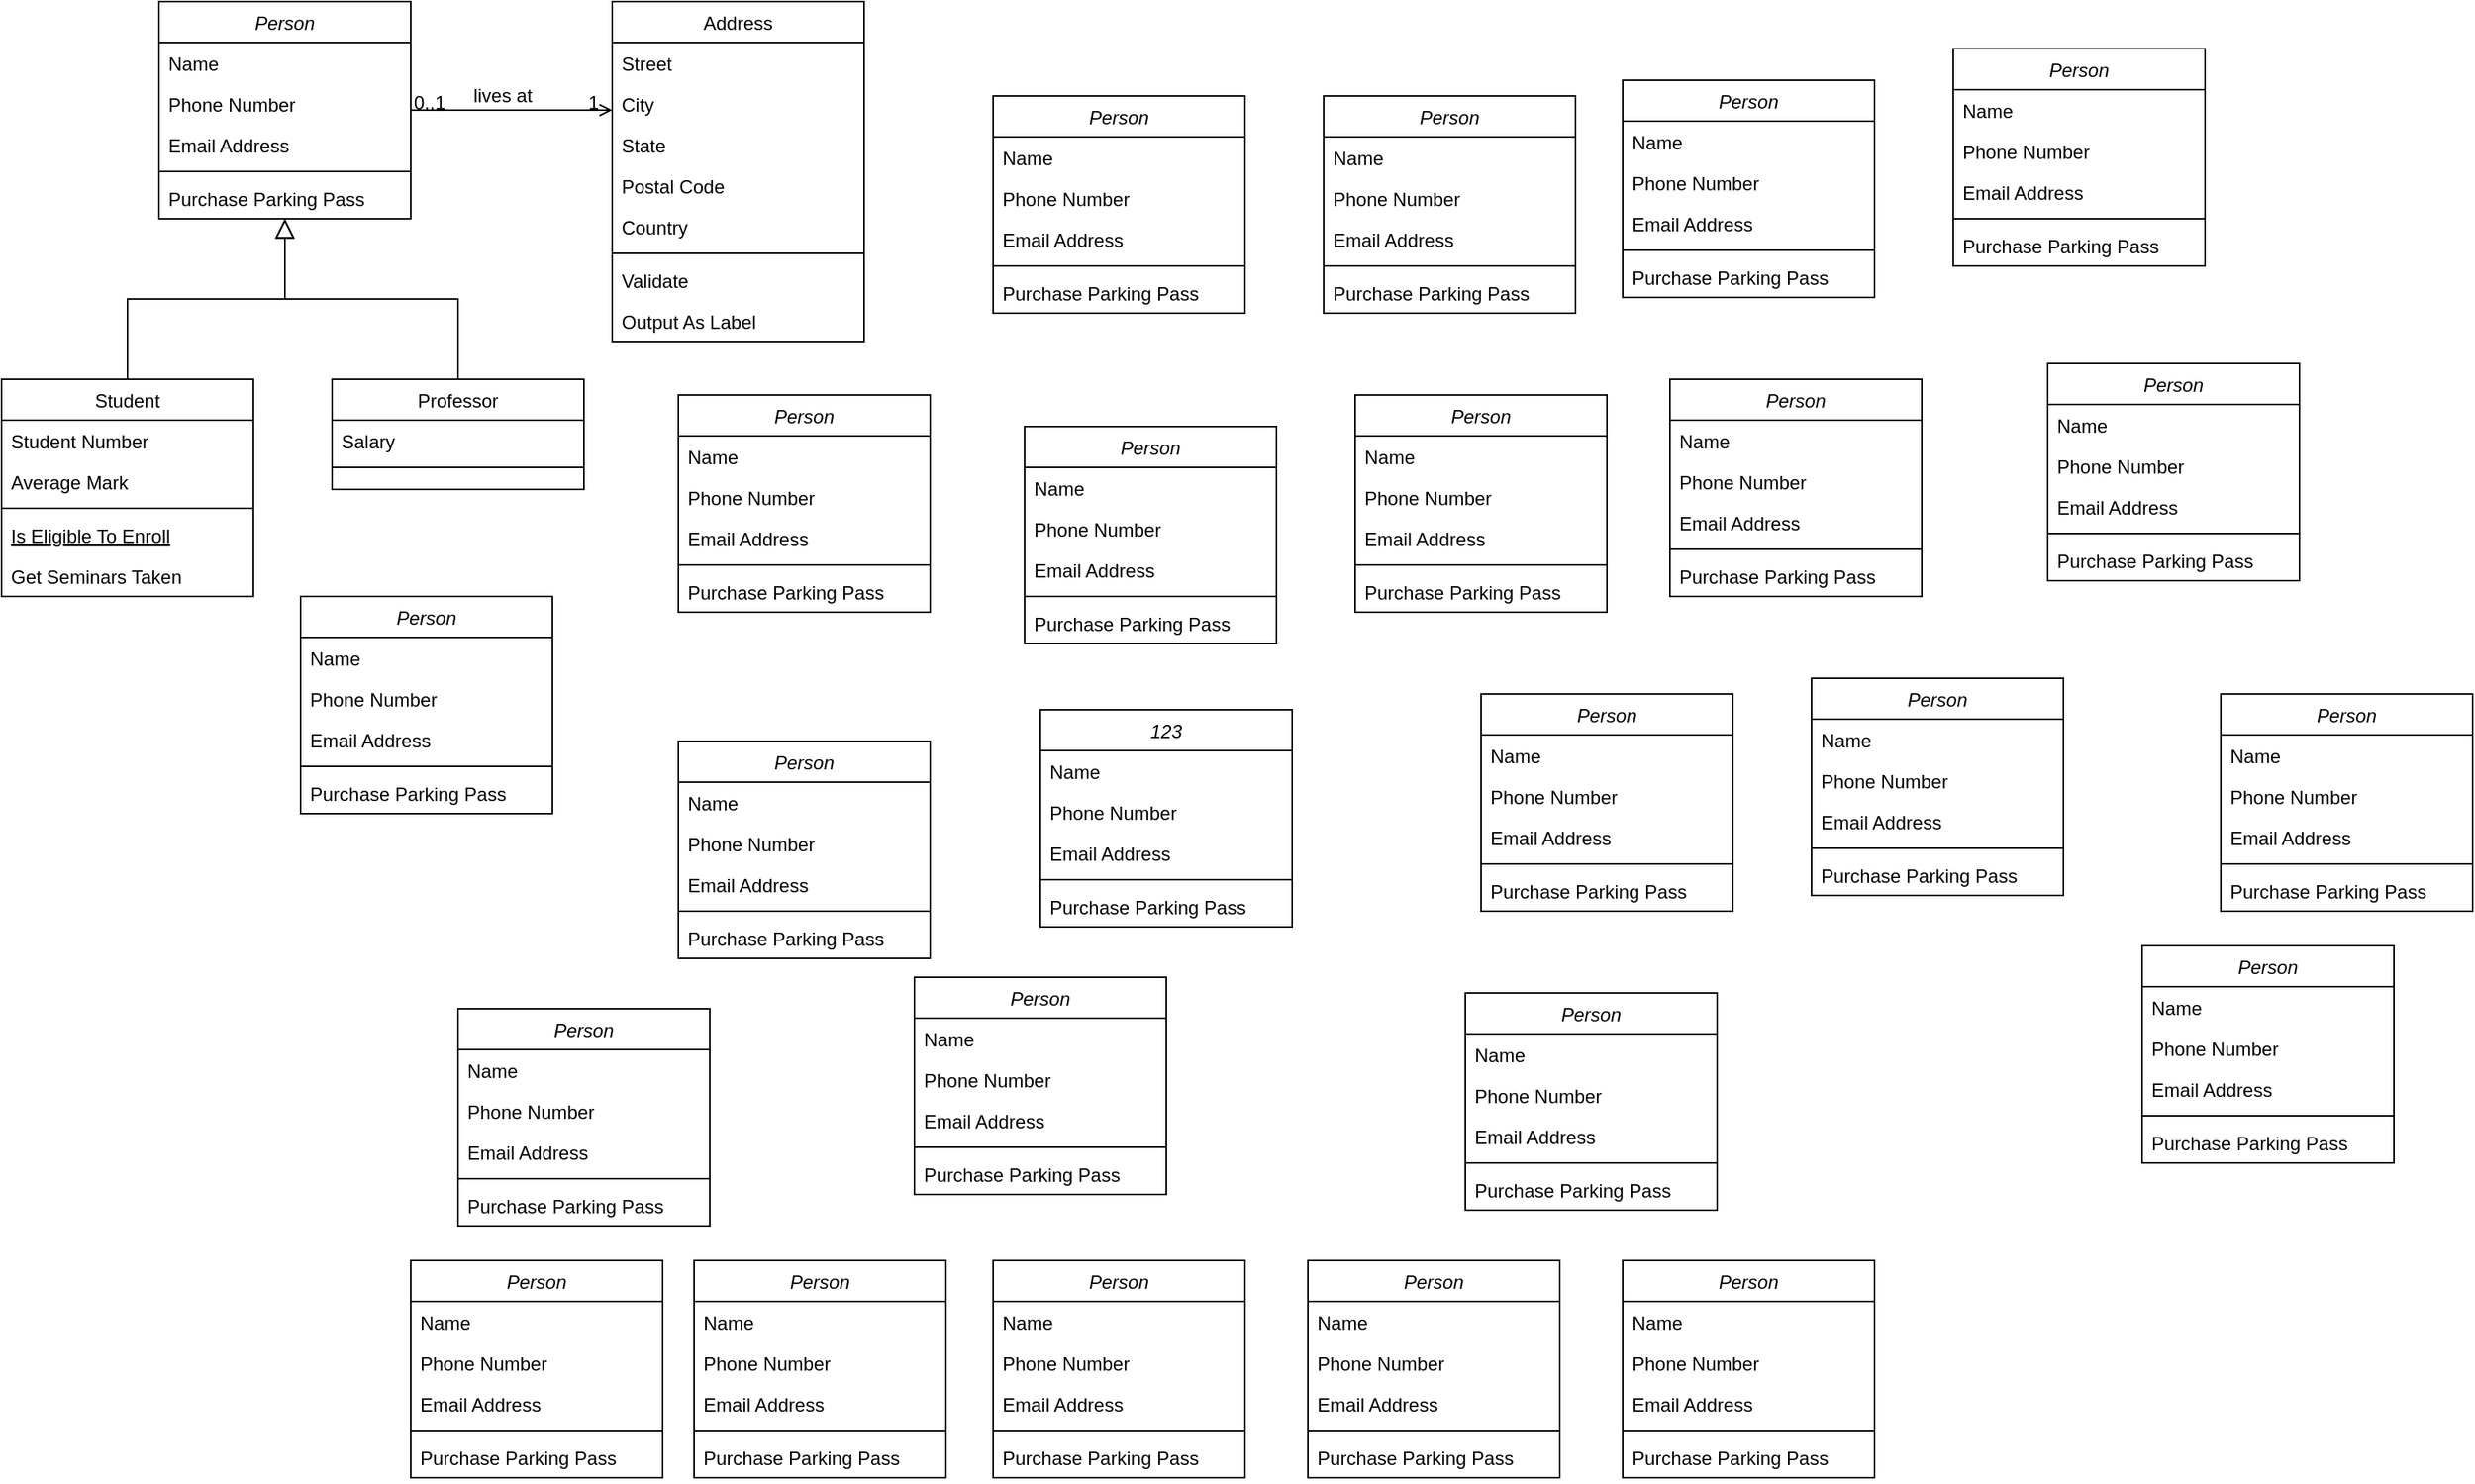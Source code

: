 <mxfile version="24.8.6">
  <diagram id="C5RBs43oDa-KdzZeNtuy" name="Page-1">
    <mxGraphModel dx="1434" dy="780" grid="1" gridSize="10" guides="1" tooltips="1" connect="1" arrows="1" fold="1" page="1" pageScale="1" pageWidth="3300" pageHeight="4681" math="0" shadow="0">
      <root>
        <mxCell id="WIyWlLk6GJQsqaUBKTNV-0" />
        <mxCell id="WIyWlLk6GJQsqaUBKTNV-1" parent="WIyWlLk6GJQsqaUBKTNV-0" />
        <mxCell id="zkfFHV4jXpPFQw0GAbJ--0" value="Person" style="swimlane;fontStyle=2;align=center;verticalAlign=top;childLayout=stackLayout;horizontal=1;startSize=26;horizontalStack=0;resizeParent=1;resizeLast=0;collapsible=1;marginBottom=0;rounded=0;shadow=0;strokeWidth=1;" parent="WIyWlLk6GJQsqaUBKTNV-1" vertex="1">
          <mxGeometry x="220" y="120" width="160" height="138" as="geometry">
            <mxRectangle x="230" y="140" width="160" height="26" as="alternateBounds" />
          </mxGeometry>
        </mxCell>
        <mxCell id="zkfFHV4jXpPFQw0GAbJ--1" value="Name" style="text;align=left;verticalAlign=top;spacingLeft=4;spacingRight=4;overflow=hidden;rotatable=0;points=[[0,0.5],[1,0.5]];portConstraint=eastwest;" parent="zkfFHV4jXpPFQw0GAbJ--0" vertex="1">
          <mxGeometry y="26" width="160" height="26" as="geometry" />
        </mxCell>
        <mxCell id="zkfFHV4jXpPFQw0GAbJ--2" value="Phone Number" style="text;align=left;verticalAlign=top;spacingLeft=4;spacingRight=4;overflow=hidden;rotatable=0;points=[[0,0.5],[1,0.5]];portConstraint=eastwest;rounded=0;shadow=0;html=0;" parent="zkfFHV4jXpPFQw0GAbJ--0" vertex="1">
          <mxGeometry y="52" width="160" height="26" as="geometry" />
        </mxCell>
        <mxCell id="zkfFHV4jXpPFQw0GAbJ--3" value="Email Address" style="text;align=left;verticalAlign=top;spacingLeft=4;spacingRight=4;overflow=hidden;rotatable=0;points=[[0,0.5],[1,0.5]];portConstraint=eastwest;rounded=0;shadow=0;html=0;" parent="zkfFHV4jXpPFQw0GAbJ--0" vertex="1">
          <mxGeometry y="78" width="160" height="26" as="geometry" />
        </mxCell>
        <mxCell id="zkfFHV4jXpPFQw0GAbJ--4" value="" style="line;html=1;strokeWidth=1;align=left;verticalAlign=middle;spacingTop=-1;spacingLeft=3;spacingRight=3;rotatable=0;labelPosition=right;points=[];portConstraint=eastwest;" parent="zkfFHV4jXpPFQw0GAbJ--0" vertex="1">
          <mxGeometry y="104" width="160" height="8" as="geometry" />
        </mxCell>
        <mxCell id="zkfFHV4jXpPFQw0GAbJ--5" value="Purchase Parking Pass" style="text;align=left;verticalAlign=top;spacingLeft=4;spacingRight=4;overflow=hidden;rotatable=0;points=[[0,0.5],[1,0.5]];portConstraint=eastwest;" parent="zkfFHV4jXpPFQw0GAbJ--0" vertex="1">
          <mxGeometry y="112" width="160" height="26" as="geometry" />
        </mxCell>
        <mxCell id="zkfFHV4jXpPFQw0GAbJ--6" value="Student" style="swimlane;fontStyle=0;align=center;verticalAlign=top;childLayout=stackLayout;horizontal=1;startSize=26;horizontalStack=0;resizeParent=1;resizeLast=0;collapsible=1;marginBottom=0;rounded=0;shadow=0;strokeWidth=1;" parent="WIyWlLk6GJQsqaUBKTNV-1" vertex="1">
          <mxGeometry x="120" y="360" width="160" height="138" as="geometry">
            <mxRectangle x="130" y="380" width="160" height="26" as="alternateBounds" />
          </mxGeometry>
        </mxCell>
        <mxCell id="zkfFHV4jXpPFQw0GAbJ--7" value="Student Number" style="text;align=left;verticalAlign=top;spacingLeft=4;spacingRight=4;overflow=hidden;rotatable=0;points=[[0,0.5],[1,0.5]];portConstraint=eastwest;" parent="zkfFHV4jXpPFQw0GAbJ--6" vertex="1">
          <mxGeometry y="26" width="160" height="26" as="geometry" />
        </mxCell>
        <mxCell id="zkfFHV4jXpPFQw0GAbJ--8" value="Average Mark" style="text;align=left;verticalAlign=top;spacingLeft=4;spacingRight=4;overflow=hidden;rotatable=0;points=[[0,0.5],[1,0.5]];portConstraint=eastwest;rounded=0;shadow=0;html=0;" parent="zkfFHV4jXpPFQw0GAbJ--6" vertex="1">
          <mxGeometry y="52" width="160" height="26" as="geometry" />
        </mxCell>
        <mxCell id="zkfFHV4jXpPFQw0GAbJ--9" value="" style="line;html=1;strokeWidth=1;align=left;verticalAlign=middle;spacingTop=-1;spacingLeft=3;spacingRight=3;rotatable=0;labelPosition=right;points=[];portConstraint=eastwest;" parent="zkfFHV4jXpPFQw0GAbJ--6" vertex="1">
          <mxGeometry y="78" width="160" height="8" as="geometry" />
        </mxCell>
        <mxCell id="zkfFHV4jXpPFQw0GAbJ--10" value="Is Eligible To Enroll" style="text;align=left;verticalAlign=top;spacingLeft=4;spacingRight=4;overflow=hidden;rotatable=0;points=[[0,0.5],[1,0.5]];portConstraint=eastwest;fontStyle=4" parent="zkfFHV4jXpPFQw0GAbJ--6" vertex="1">
          <mxGeometry y="86" width="160" height="26" as="geometry" />
        </mxCell>
        <mxCell id="zkfFHV4jXpPFQw0GAbJ--11" value="Get Seminars Taken" style="text;align=left;verticalAlign=top;spacingLeft=4;spacingRight=4;overflow=hidden;rotatable=0;points=[[0,0.5],[1,0.5]];portConstraint=eastwest;" parent="zkfFHV4jXpPFQw0GAbJ--6" vertex="1">
          <mxGeometry y="112" width="160" height="26" as="geometry" />
        </mxCell>
        <mxCell id="zkfFHV4jXpPFQw0GAbJ--12" value="" style="endArrow=block;endSize=10;endFill=0;shadow=0;strokeWidth=1;rounded=0;curved=0;edgeStyle=elbowEdgeStyle;elbow=vertical;" parent="WIyWlLk6GJQsqaUBKTNV-1" source="zkfFHV4jXpPFQw0GAbJ--6" target="zkfFHV4jXpPFQw0GAbJ--0" edge="1">
          <mxGeometry width="160" relative="1" as="geometry">
            <mxPoint x="200" y="203" as="sourcePoint" />
            <mxPoint x="200" y="203" as="targetPoint" />
          </mxGeometry>
        </mxCell>
        <mxCell id="zkfFHV4jXpPFQw0GAbJ--13" value="Professor" style="swimlane;fontStyle=0;align=center;verticalAlign=top;childLayout=stackLayout;horizontal=1;startSize=26;horizontalStack=0;resizeParent=1;resizeLast=0;collapsible=1;marginBottom=0;rounded=0;shadow=0;strokeWidth=1;" parent="WIyWlLk6GJQsqaUBKTNV-1" vertex="1">
          <mxGeometry x="330" y="360" width="160" height="70" as="geometry">
            <mxRectangle x="340" y="380" width="170" height="26" as="alternateBounds" />
          </mxGeometry>
        </mxCell>
        <mxCell id="zkfFHV4jXpPFQw0GAbJ--14" value="Salary" style="text;align=left;verticalAlign=top;spacingLeft=4;spacingRight=4;overflow=hidden;rotatable=0;points=[[0,0.5],[1,0.5]];portConstraint=eastwest;" parent="zkfFHV4jXpPFQw0GAbJ--13" vertex="1">
          <mxGeometry y="26" width="160" height="26" as="geometry" />
        </mxCell>
        <mxCell id="zkfFHV4jXpPFQw0GAbJ--15" value="" style="line;html=1;strokeWidth=1;align=left;verticalAlign=middle;spacingTop=-1;spacingLeft=3;spacingRight=3;rotatable=0;labelPosition=right;points=[];portConstraint=eastwest;" parent="zkfFHV4jXpPFQw0GAbJ--13" vertex="1">
          <mxGeometry y="52" width="160" height="8" as="geometry" />
        </mxCell>
        <mxCell id="zkfFHV4jXpPFQw0GAbJ--16" value="" style="endArrow=block;endSize=10;endFill=0;shadow=0;strokeWidth=1;rounded=0;curved=0;edgeStyle=elbowEdgeStyle;elbow=vertical;" parent="WIyWlLk6GJQsqaUBKTNV-1" source="zkfFHV4jXpPFQw0GAbJ--13" target="zkfFHV4jXpPFQw0GAbJ--0" edge="1">
          <mxGeometry width="160" relative="1" as="geometry">
            <mxPoint x="210" y="373" as="sourcePoint" />
            <mxPoint x="310" y="271" as="targetPoint" />
          </mxGeometry>
        </mxCell>
        <mxCell id="zkfFHV4jXpPFQw0GAbJ--17" value="Address" style="swimlane;fontStyle=0;align=center;verticalAlign=top;childLayout=stackLayout;horizontal=1;startSize=26;horizontalStack=0;resizeParent=1;resizeLast=0;collapsible=1;marginBottom=0;rounded=0;shadow=0;strokeWidth=1;" parent="WIyWlLk6GJQsqaUBKTNV-1" vertex="1">
          <mxGeometry x="508" y="120" width="160" height="216" as="geometry">
            <mxRectangle x="550" y="140" width="160" height="26" as="alternateBounds" />
          </mxGeometry>
        </mxCell>
        <mxCell id="zkfFHV4jXpPFQw0GAbJ--18" value="Street" style="text;align=left;verticalAlign=top;spacingLeft=4;spacingRight=4;overflow=hidden;rotatable=0;points=[[0,0.5],[1,0.5]];portConstraint=eastwest;" parent="zkfFHV4jXpPFQw0GAbJ--17" vertex="1">
          <mxGeometry y="26" width="160" height="26" as="geometry" />
        </mxCell>
        <mxCell id="zkfFHV4jXpPFQw0GAbJ--19" value="City" style="text;align=left;verticalAlign=top;spacingLeft=4;spacingRight=4;overflow=hidden;rotatable=0;points=[[0,0.5],[1,0.5]];portConstraint=eastwest;rounded=0;shadow=0;html=0;" parent="zkfFHV4jXpPFQw0GAbJ--17" vertex="1">
          <mxGeometry y="52" width="160" height="26" as="geometry" />
        </mxCell>
        <mxCell id="zkfFHV4jXpPFQw0GAbJ--20" value="State" style="text;align=left;verticalAlign=top;spacingLeft=4;spacingRight=4;overflow=hidden;rotatable=0;points=[[0,0.5],[1,0.5]];portConstraint=eastwest;rounded=0;shadow=0;html=0;" parent="zkfFHV4jXpPFQw0GAbJ--17" vertex="1">
          <mxGeometry y="78" width="160" height="26" as="geometry" />
        </mxCell>
        <mxCell id="zkfFHV4jXpPFQw0GAbJ--21" value="Postal Code" style="text;align=left;verticalAlign=top;spacingLeft=4;spacingRight=4;overflow=hidden;rotatable=0;points=[[0,0.5],[1,0.5]];portConstraint=eastwest;rounded=0;shadow=0;html=0;" parent="zkfFHV4jXpPFQw0GAbJ--17" vertex="1">
          <mxGeometry y="104" width="160" height="26" as="geometry" />
        </mxCell>
        <mxCell id="zkfFHV4jXpPFQw0GAbJ--22" value="Country" style="text;align=left;verticalAlign=top;spacingLeft=4;spacingRight=4;overflow=hidden;rotatable=0;points=[[0,0.5],[1,0.5]];portConstraint=eastwest;rounded=0;shadow=0;html=0;" parent="zkfFHV4jXpPFQw0GAbJ--17" vertex="1">
          <mxGeometry y="130" width="160" height="26" as="geometry" />
        </mxCell>
        <mxCell id="zkfFHV4jXpPFQw0GAbJ--23" value="" style="line;html=1;strokeWidth=1;align=left;verticalAlign=middle;spacingTop=-1;spacingLeft=3;spacingRight=3;rotatable=0;labelPosition=right;points=[];portConstraint=eastwest;" parent="zkfFHV4jXpPFQw0GAbJ--17" vertex="1">
          <mxGeometry y="156" width="160" height="8" as="geometry" />
        </mxCell>
        <mxCell id="zkfFHV4jXpPFQw0GAbJ--24" value="Validate" style="text;align=left;verticalAlign=top;spacingLeft=4;spacingRight=4;overflow=hidden;rotatable=0;points=[[0,0.5],[1,0.5]];portConstraint=eastwest;" parent="zkfFHV4jXpPFQw0GAbJ--17" vertex="1">
          <mxGeometry y="164" width="160" height="26" as="geometry" />
        </mxCell>
        <mxCell id="zkfFHV4jXpPFQw0GAbJ--25" value="Output As Label" style="text;align=left;verticalAlign=top;spacingLeft=4;spacingRight=4;overflow=hidden;rotatable=0;points=[[0,0.5],[1,0.5]];portConstraint=eastwest;" parent="zkfFHV4jXpPFQw0GAbJ--17" vertex="1">
          <mxGeometry y="190" width="160" height="26" as="geometry" />
        </mxCell>
        <mxCell id="zkfFHV4jXpPFQw0GAbJ--26" value="" style="endArrow=open;shadow=0;strokeWidth=1;rounded=0;curved=0;endFill=1;edgeStyle=elbowEdgeStyle;elbow=vertical;" parent="WIyWlLk6GJQsqaUBKTNV-1" source="zkfFHV4jXpPFQw0GAbJ--0" target="zkfFHV4jXpPFQw0GAbJ--17" edge="1">
          <mxGeometry x="0.5" y="41" relative="1" as="geometry">
            <mxPoint x="380" y="192" as="sourcePoint" />
            <mxPoint x="540" y="192" as="targetPoint" />
            <mxPoint x="-40" y="32" as="offset" />
          </mxGeometry>
        </mxCell>
        <mxCell id="zkfFHV4jXpPFQw0GAbJ--27" value="0..1" style="resizable=0;align=left;verticalAlign=bottom;labelBackgroundColor=none;fontSize=12;" parent="zkfFHV4jXpPFQw0GAbJ--26" connectable="0" vertex="1">
          <mxGeometry x="-1" relative="1" as="geometry">
            <mxPoint y="4" as="offset" />
          </mxGeometry>
        </mxCell>
        <mxCell id="zkfFHV4jXpPFQw0GAbJ--28" value="1" style="resizable=0;align=right;verticalAlign=bottom;labelBackgroundColor=none;fontSize=12;" parent="zkfFHV4jXpPFQw0GAbJ--26" connectable="0" vertex="1">
          <mxGeometry x="1" relative="1" as="geometry">
            <mxPoint x="-7" y="4" as="offset" />
          </mxGeometry>
        </mxCell>
        <mxCell id="zkfFHV4jXpPFQw0GAbJ--29" value="lives at" style="text;html=1;resizable=0;points=[];;align=center;verticalAlign=middle;labelBackgroundColor=none;rounded=0;shadow=0;strokeWidth=1;fontSize=12;" parent="zkfFHV4jXpPFQw0GAbJ--26" vertex="1" connectable="0">
          <mxGeometry x="0.5" y="49" relative="1" as="geometry">
            <mxPoint x="-38" y="40" as="offset" />
          </mxGeometry>
        </mxCell>
        <mxCell id="CpBC632owbc_UF6JPGBM-0" value="Person" style="swimlane;fontStyle=2;align=center;verticalAlign=top;childLayout=stackLayout;horizontal=1;startSize=26;horizontalStack=0;resizeParent=1;resizeLast=0;collapsible=1;marginBottom=0;rounded=0;shadow=0;strokeWidth=1;" parent="WIyWlLk6GJQsqaUBKTNV-1" vertex="1">
          <mxGeometry x="550" y="370" width="160" height="138" as="geometry">
            <mxRectangle x="230" y="140" width="160" height="26" as="alternateBounds" />
          </mxGeometry>
        </mxCell>
        <mxCell id="CpBC632owbc_UF6JPGBM-1" value="Name" style="text;align=left;verticalAlign=top;spacingLeft=4;spacingRight=4;overflow=hidden;rotatable=0;points=[[0,0.5],[1,0.5]];portConstraint=eastwest;" parent="CpBC632owbc_UF6JPGBM-0" vertex="1">
          <mxGeometry y="26" width="160" height="26" as="geometry" />
        </mxCell>
        <mxCell id="CpBC632owbc_UF6JPGBM-2" value="Phone Number" style="text;align=left;verticalAlign=top;spacingLeft=4;spacingRight=4;overflow=hidden;rotatable=0;points=[[0,0.5],[1,0.5]];portConstraint=eastwest;rounded=0;shadow=0;html=0;" parent="CpBC632owbc_UF6JPGBM-0" vertex="1">
          <mxGeometry y="52" width="160" height="26" as="geometry" />
        </mxCell>
        <mxCell id="CpBC632owbc_UF6JPGBM-3" value="Email Address" style="text;align=left;verticalAlign=top;spacingLeft=4;spacingRight=4;overflow=hidden;rotatable=0;points=[[0,0.5],[1,0.5]];portConstraint=eastwest;rounded=0;shadow=0;html=0;" parent="CpBC632owbc_UF6JPGBM-0" vertex="1">
          <mxGeometry y="78" width="160" height="26" as="geometry" />
        </mxCell>
        <mxCell id="CpBC632owbc_UF6JPGBM-4" value="" style="line;html=1;strokeWidth=1;align=left;verticalAlign=middle;spacingTop=-1;spacingLeft=3;spacingRight=3;rotatable=0;labelPosition=right;points=[];portConstraint=eastwest;" parent="CpBC632owbc_UF6JPGBM-0" vertex="1">
          <mxGeometry y="104" width="160" height="8" as="geometry" />
        </mxCell>
        <mxCell id="CpBC632owbc_UF6JPGBM-5" value="Purchase Parking Pass" style="text;align=left;verticalAlign=top;spacingLeft=4;spacingRight=4;overflow=hidden;rotatable=0;points=[[0,0.5],[1,0.5]];portConstraint=eastwest;" parent="CpBC632owbc_UF6JPGBM-0" vertex="1">
          <mxGeometry y="112" width="160" height="26" as="geometry" />
        </mxCell>
        <mxCell id="CpBC632owbc_UF6JPGBM-6" value="Person" style="swimlane;fontStyle=2;align=center;verticalAlign=top;childLayout=stackLayout;horizontal=1;startSize=26;horizontalStack=0;resizeParent=1;resizeLast=0;collapsible=1;marginBottom=0;rounded=0;shadow=0;strokeWidth=1;" parent="WIyWlLk6GJQsqaUBKTNV-1" vertex="1">
          <mxGeometry x="310" y="498" width="160" height="138" as="geometry">
            <mxRectangle x="230" y="140" width="160" height="26" as="alternateBounds" />
          </mxGeometry>
        </mxCell>
        <mxCell id="CpBC632owbc_UF6JPGBM-7" value="Name" style="text;align=left;verticalAlign=top;spacingLeft=4;spacingRight=4;overflow=hidden;rotatable=0;points=[[0,0.5],[1,0.5]];portConstraint=eastwest;" parent="CpBC632owbc_UF6JPGBM-6" vertex="1">
          <mxGeometry y="26" width="160" height="26" as="geometry" />
        </mxCell>
        <mxCell id="CpBC632owbc_UF6JPGBM-8" value="Phone Number" style="text;align=left;verticalAlign=top;spacingLeft=4;spacingRight=4;overflow=hidden;rotatable=0;points=[[0,0.5],[1,0.5]];portConstraint=eastwest;rounded=0;shadow=0;html=0;" parent="CpBC632owbc_UF6JPGBM-6" vertex="1">
          <mxGeometry y="52" width="160" height="26" as="geometry" />
        </mxCell>
        <mxCell id="CpBC632owbc_UF6JPGBM-9" value="Email Address" style="text;align=left;verticalAlign=top;spacingLeft=4;spacingRight=4;overflow=hidden;rotatable=0;points=[[0,0.5],[1,0.5]];portConstraint=eastwest;rounded=0;shadow=0;html=0;" parent="CpBC632owbc_UF6JPGBM-6" vertex="1">
          <mxGeometry y="78" width="160" height="26" as="geometry" />
        </mxCell>
        <mxCell id="CpBC632owbc_UF6JPGBM-10" value="" style="line;html=1;strokeWidth=1;align=left;verticalAlign=middle;spacingTop=-1;spacingLeft=3;spacingRight=3;rotatable=0;labelPosition=right;points=[];portConstraint=eastwest;" parent="CpBC632owbc_UF6JPGBM-6" vertex="1">
          <mxGeometry y="104" width="160" height="8" as="geometry" />
        </mxCell>
        <mxCell id="CpBC632owbc_UF6JPGBM-11" value="Purchase Parking Pass" style="text;align=left;verticalAlign=top;spacingLeft=4;spacingRight=4;overflow=hidden;rotatable=0;points=[[0,0.5],[1,0.5]];portConstraint=eastwest;" parent="CpBC632owbc_UF6JPGBM-6" vertex="1">
          <mxGeometry y="112" width="160" height="26" as="geometry" />
        </mxCell>
        <mxCell id="CpBC632owbc_UF6JPGBM-12" value="Person" style="swimlane;fontStyle=2;align=center;verticalAlign=top;childLayout=stackLayout;horizontal=1;startSize=26;horizontalStack=0;resizeParent=1;resizeLast=0;collapsible=1;marginBottom=0;rounded=0;shadow=0;strokeWidth=1;" parent="WIyWlLk6GJQsqaUBKTNV-1" vertex="1">
          <mxGeometry x="550" y="590" width="160" height="138" as="geometry">
            <mxRectangle x="230" y="140" width="160" height="26" as="alternateBounds" />
          </mxGeometry>
        </mxCell>
        <mxCell id="CpBC632owbc_UF6JPGBM-13" value="Name" style="text;align=left;verticalAlign=top;spacingLeft=4;spacingRight=4;overflow=hidden;rotatable=0;points=[[0,0.5],[1,0.5]];portConstraint=eastwest;" parent="CpBC632owbc_UF6JPGBM-12" vertex="1">
          <mxGeometry y="26" width="160" height="26" as="geometry" />
        </mxCell>
        <mxCell id="CpBC632owbc_UF6JPGBM-14" value="Phone Number" style="text;align=left;verticalAlign=top;spacingLeft=4;spacingRight=4;overflow=hidden;rotatable=0;points=[[0,0.5],[1,0.5]];portConstraint=eastwest;rounded=0;shadow=0;html=0;" parent="CpBC632owbc_UF6JPGBM-12" vertex="1">
          <mxGeometry y="52" width="160" height="26" as="geometry" />
        </mxCell>
        <mxCell id="CpBC632owbc_UF6JPGBM-15" value="Email Address" style="text;align=left;verticalAlign=top;spacingLeft=4;spacingRight=4;overflow=hidden;rotatable=0;points=[[0,0.5],[1,0.5]];portConstraint=eastwest;rounded=0;shadow=0;html=0;" parent="CpBC632owbc_UF6JPGBM-12" vertex="1">
          <mxGeometry y="78" width="160" height="26" as="geometry" />
        </mxCell>
        <mxCell id="CpBC632owbc_UF6JPGBM-16" value="" style="line;html=1;strokeWidth=1;align=left;verticalAlign=middle;spacingTop=-1;spacingLeft=3;spacingRight=3;rotatable=0;labelPosition=right;points=[];portConstraint=eastwest;" parent="CpBC632owbc_UF6JPGBM-12" vertex="1">
          <mxGeometry y="104" width="160" height="8" as="geometry" />
        </mxCell>
        <mxCell id="CpBC632owbc_UF6JPGBM-17" value="Purchase Parking Pass" style="text;align=left;verticalAlign=top;spacingLeft=4;spacingRight=4;overflow=hidden;rotatable=0;points=[[0,0.5],[1,0.5]];portConstraint=eastwest;" parent="CpBC632owbc_UF6JPGBM-12" vertex="1">
          <mxGeometry y="112" width="160" height="26" as="geometry" />
        </mxCell>
        <mxCell id="CpBC632owbc_UF6JPGBM-18" value="123" style="swimlane;fontStyle=2;align=center;verticalAlign=top;childLayout=stackLayout;horizontal=1;startSize=26;horizontalStack=0;resizeParent=1;resizeLast=0;collapsible=1;marginBottom=0;rounded=0;shadow=0;strokeWidth=1;" parent="WIyWlLk6GJQsqaUBKTNV-1" vertex="1">
          <mxGeometry x="780" y="570" width="160" height="138" as="geometry">
            <mxRectangle x="230" y="140" width="160" height="26" as="alternateBounds" />
          </mxGeometry>
        </mxCell>
        <mxCell id="CpBC632owbc_UF6JPGBM-19" value="Name" style="text;align=left;verticalAlign=top;spacingLeft=4;spacingRight=4;overflow=hidden;rotatable=0;points=[[0,0.5],[1,0.5]];portConstraint=eastwest;" parent="CpBC632owbc_UF6JPGBM-18" vertex="1">
          <mxGeometry y="26" width="160" height="26" as="geometry" />
        </mxCell>
        <mxCell id="CpBC632owbc_UF6JPGBM-20" value="Phone Number" style="text;align=left;verticalAlign=top;spacingLeft=4;spacingRight=4;overflow=hidden;rotatable=0;points=[[0,0.5],[1,0.5]];portConstraint=eastwest;rounded=0;shadow=0;html=0;" parent="CpBC632owbc_UF6JPGBM-18" vertex="1">
          <mxGeometry y="52" width="160" height="26" as="geometry" />
        </mxCell>
        <mxCell id="CpBC632owbc_UF6JPGBM-21" value="Email Address" style="text;align=left;verticalAlign=top;spacingLeft=4;spacingRight=4;overflow=hidden;rotatable=0;points=[[0,0.5],[1,0.5]];portConstraint=eastwest;rounded=0;shadow=0;html=0;" parent="CpBC632owbc_UF6JPGBM-18" vertex="1">
          <mxGeometry y="78" width="160" height="26" as="geometry" />
        </mxCell>
        <mxCell id="CpBC632owbc_UF6JPGBM-22" value="" style="line;html=1;strokeWidth=1;align=left;verticalAlign=middle;spacingTop=-1;spacingLeft=3;spacingRight=3;rotatable=0;labelPosition=right;points=[];portConstraint=eastwest;" parent="CpBC632owbc_UF6JPGBM-18" vertex="1">
          <mxGeometry y="104" width="160" height="8" as="geometry" />
        </mxCell>
        <mxCell id="CpBC632owbc_UF6JPGBM-23" value="Purchase Parking Pass" style="text;align=left;verticalAlign=top;spacingLeft=4;spacingRight=4;overflow=hidden;rotatable=0;points=[[0,0.5],[1,0.5]];portConstraint=eastwest;" parent="CpBC632owbc_UF6JPGBM-18" vertex="1">
          <mxGeometry y="112" width="160" height="26" as="geometry" />
        </mxCell>
        <mxCell id="CpBC632owbc_UF6JPGBM-24" value="Person" style="swimlane;fontStyle=2;align=center;verticalAlign=top;childLayout=stackLayout;horizontal=1;startSize=26;horizontalStack=0;resizeParent=1;resizeLast=0;collapsible=1;marginBottom=0;rounded=0;shadow=0;strokeWidth=1;" parent="WIyWlLk6GJQsqaUBKTNV-1" vertex="1">
          <mxGeometry x="1060" y="560" width="160" height="138" as="geometry">
            <mxRectangle x="230" y="140" width="160" height="26" as="alternateBounds" />
          </mxGeometry>
        </mxCell>
        <mxCell id="CpBC632owbc_UF6JPGBM-25" value="Name" style="text;align=left;verticalAlign=top;spacingLeft=4;spacingRight=4;overflow=hidden;rotatable=0;points=[[0,0.5],[1,0.5]];portConstraint=eastwest;" parent="CpBC632owbc_UF6JPGBM-24" vertex="1">
          <mxGeometry y="26" width="160" height="26" as="geometry" />
        </mxCell>
        <mxCell id="CpBC632owbc_UF6JPGBM-26" value="Phone Number" style="text;align=left;verticalAlign=top;spacingLeft=4;spacingRight=4;overflow=hidden;rotatable=0;points=[[0,0.5],[1,0.5]];portConstraint=eastwest;rounded=0;shadow=0;html=0;" parent="CpBC632owbc_UF6JPGBM-24" vertex="1">
          <mxGeometry y="52" width="160" height="26" as="geometry" />
        </mxCell>
        <mxCell id="CpBC632owbc_UF6JPGBM-27" value="Email Address" style="text;align=left;verticalAlign=top;spacingLeft=4;spacingRight=4;overflow=hidden;rotatable=0;points=[[0,0.5],[1,0.5]];portConstraint=eastwest;rounded=0;shadow=0;html=0;" parent="CpBC632owbc_UF6JPGBM-24" vertex="1">
          <mxGeometry y="78" width="160" height="26" as="geometry" />
        </mxCell>
        <mxCell id="CpBC632owbc_UF6JPGBM-28" value="" style="line;html=1;strokeWidth=1;align=left;verticalAlign=middle;spacingTop=-1;spacingLeft=3;spacingRight=3;rotatable=0;labelPosition=right;points=[];portConstraint=eastwest;" parent="CpBC632owbc_UF6JPGBM-24" vertex="1">
          <mxGeometry y="104" width="160" height="8" as="geometry" />
        </mxCell>
        <mxCell id="CpBC632owbc_UF6JPGBM-29" value="Purchase Parking Pass" style="text;align=left;verticalAlign=top;spacingLeft=4;spacingRight=4;overflow=hidden;rotatable=0;points=[[0,0.5],[1,0.5]];portConstraint=eastwest;" parent="CpBC632owbc_UF6JPGBM-24" vertex="1">
          <mxGeometry y="112" width="160" height="26" as="geometry" />
        </mxCell>
        <mxCell id="CpBC632owbc_UF6JPGBM-30" value="Person" style="swimlane;fontStyle=2;align=center;verticalAlign=top;childLayout=stackLayout;horizontal=1;startSize=26;horizontalStack=0;resizeParent=1;resizeLast=0;collapsible=1;marginBottom=0;rounded=0;shadow=0;strokeWidth=1;" parent="WIyWlLk6GJQsqaUBKTNV-1" vertex="1">
          <mxGeometry x="1050" y="750" width="160" height="138" as="geometry">
            <mxRectangle x="230" y="140" width="160" height="26" as="alternateBounds" />
          </mxGeometry>
        </mxCell>
        <mxCell id="CpBC632owbc_UF6JPGBM-31" value="Name" style="text;align=left;verticalAlign=top;spacingLeft=4;spacingRight=4;overflow=hidden;rotatable=0;points=[[0,0.5],[1,0.5]];portConstraint=eastwest;" parent="CpBC632owbc_UF6JPGBM-30" vertex="1">
          <mxGeometry y="26" width="160" height="26" as="geometry" />
        </mxCell>
        <mxCell id="CpBC632owbc_UF6JPGBM-32" value="Phone Number" style="text;align=left;verticalAlign=top;spacingLeft=4;spacingRight=4;overflow=hidden;rotatable=0;points=[[0,0.5],[1,0.5]];portConstraint=eastwest;rounded=0;shadow=0;html=0;" parent="CpBC632owbc_UF6JPGBM-30" vertex="1">
          <mxGeometry y="52" width="160" height="26" as="geometry" />
        </mxCell>
        <mxCell id="CpBC632owbc_UF6JPGBM-33" value="Email Address" style="text;align=left;verticalAlign=top;spacingLeft=4;spacingRight=4;overflow=hidden;rotatable=0;points=[[0,0.5],[1,0.5]];portConstraint=eastwest;rounded=0;shadow=0;html=0;" parent="CpBC632owbc_UF6JPGBM-30" vertex="1">
          <mxGeometry y="78" width="160" height="26" as="geometry" />
        </mxCell>
        <mxCell id="CpBC632owbc_UF6JPGBM-34" value="" style="line;html=1;strokeWidth=1;align=left;verticalAlign=middle;spacingTop=-1;spacingLeft=3;spacingRight=3;rotatable=0;labelPosition=right;points=[];portConstraint=eastwest;" parent="CpBC632owbc_UF6JPGBM-30" vertex="1">
          <mxGeometry y="104" width="160" height="8" as="geometry" />
        </mxCell>
        <mxCell id="CpBC632owbc_UF6JPGBM-35" value="Purchase Parking Pass" style="text;align=left;verticalAlign=top;spacingLeft=4;spacingRight=4;overflow=hidden;rotatable=0;points=[[0,0.5],[1,0.5]];portConstraint=eastwest;" parent="CpBC632owbc_UF6JPGBM-30" vertex="1">
          <mxGeometry y="112" width="160" height="26" as="geometry" />
        </mxCell>
        <mxCell id="CpBC632owbc_UF6JPGBM-36" value="Person" style="swimlane;fontStyle=2;align=center;verticalAlign=top;childLayout=stackLayout;horizontal=1;startSize=26;horizontalStack=0;resizeParent=1;resizeLast=0;collapsible=1;marginBottom=0;rounded=0;shadow=0;strokeWidth=1;" parent="WIyWlLk6GJQsqaUBKTNV-1" vertex="1">
          <mxGeometry x="770" y="390" width="160" height="138" as="geometry">
            <mxRectangle x="230" y="140" width="160" height="26" as="alternateBounds" />
          </mxGeometry>
        </mxCell>
        <mxCell id="CpBC632owbc_UF6JPGBM-37" value="Name" style="text;align=left;verticalAlign=top;spacingLeft=4;spacingRight=4;overflow=hidden;rotatable=0;points=[[0,0.5],[1,0.5]];portConstraint=eastwest;" parent="CpBC632owbc_UF6JPGBM-36" vertex="1">
          <mxGeometry y="26" width="160" height="26" as="geometry" />
        </mxCell>
        <mxCell id="CpBC632owbc_UF6JPGBM-38" value="Phone Number" style="text;align=left;verticalAlign=top;spacingLeft=4;spacingRight=4;overflow=hidden;rotatable=0;points=[[0,0.5],[1,0.5]];portConstraint=eastwest;rounded=0;shadow=0;html=0;" parent="CpBC632owbc_UF6JPGBM-36" vertex="1">
          <mxGeometry y="52" width="160" height="26" as="geometry" />
        </mxCell>
        <mxCell id="CpBC632owbc_UF6JPGBM-39" value="Email Address" style="text;align=left;verticalAlign=top;spacingLeft=4;spacingRight=4;overflow=hidden;rotatable=0;points=[[0,0.5],[1,0.5]];portConstraint=eastwest;rounded=0;shadow=0;html=0;" parent="CpBC632owbc_UF6JPGBM-36" vertex="1">
          <mxGeometry y="78" width="160" height="26" as="geometry" />
        </mxCell>
        <mxCell id="CpBC632owbc_UF6JPGBM-40" value="" style="line;html=1;strokeWidth=1;align=left;verticalAlign=middle;spacingTop=-1;spacingLeft=3;spacingRight=3;rotatable=0;labelPosition=right;points=[];portConstraint=eastwest;" parent="CpBC632owbc_UF6JPGBM-36" vertex="1">
          <mxGeometry y="104" width="160" height="8" as="geometry" />
        </mxCell>
        <mxCell id="CpBC632owbc_UF6JPGBM-41" value="Purchase Parking Pass" style="text;align=left;verticalAlign=top;spacingLeft=4;spacingRight=4;overflow=hidden;rotatable=0;points=[[0,0.5],[1,0.5]];portConstraint=eastwest;" parent="CpBC632owbc_UF6JPGBM-36" vertex="1">
          <mxGeometry y="112" width="160" height="26" as="geometry" />
        </mxCell>
        <mxCell id="CpBC632owbc_UF6JPGBM-42" value="Person" style="swimlane;fontStyle=2;align=center;verticalAlign=top;childLayout=stackLayout;horizontal=1;startSize=26;horizontalStack=0;resizeParent=1;resizeLast=0;collapsible=1;marginBottom=0;rounded=0;shadow=0;strokeWidth=1;" parent="WIyWlLk6GJQsqaUBKTNV-1" vertex="1">
          <mxGeometry x="980" y="370" width="160" height="138" as="geometry">
            <mxRectangle x="230" y="140" width="160" height="26" as="alternateBounds" />
          </mxGeometry>
        </mxCell>
        <mxCell id="CpBC632owbc_UF6JPGBM-43" value="Name" style="text;align=left;verticalAlign=top;spacingLeft=4;spacingRight=4;overflow=hidden;rotatable=0;points=[[0,0.5],[1,0.5]];portConstraint=eastwest;" parent="CpBC632owbc_UF6JPGBM-42" vertex="1">
          <mxGeometry y="26" width="160" height="26" as="geometry" />
        </mxCell>
        <mxCell id="CpBC632owbc_UF6JPGBM-44" value="Phone Number" style="text;align=left;verticalAlign=top;spacingLeft=4;spacingRight=4;overflow=hidden;rotatable=0;points=[[0,0.5],[1,0.5]];portConstraint=eastwest;rounded=0;shadow=0;html=0;" parent="CpBC632owbc_UF6JPGBM-42" vertex="1">
          <mxGeometry y="52" width="160" height="26" as="geometry" />
        </mxCell>
        <mxCell id="CpBC632owbc_UF6JPGBM-45" value="Email Address" style="text;align=left;verticalAlign=top;spacingLeft=4;spacingRight=4;overflow=hidden;rotatable=0;points=[[0,0.5],[1,0.5]];portConstraint=eastwest;rounded=0;shadow=0;html=0;" parent="CpBC632owbc_UF6JPGBM-42" vertex="1">
          <mxGeometry y="78" width="160" height="26" as="geometry" />
        </mxCell>
        <mxCell id="CpBC632owbc_UF6JPGBM-46" value="" style="line;html=1;strokeWidth=1;align=left;verticalAlign=middle;spacingTop=-1;spacingLeft=3;spacingRight=3;rotatable=0;labelPosition=right;points=[];portConstraint=eastwest;" parent="CpBC632owbc_UF6JPGBM-42" vertex="1">
          <mxGeometry y="104" width="160" height="8" as="geometry" />
        </mxCell>
        <mxCell id="CpBC632owbc_UF6JPGBM-47" value="Purchase Parking Pass" style="text;align=left;verticalAlign=top;spacingLeft=4;spacingRight=4;overflow=hidden;rotatable=0;points=[[0,0.5],[1,0.5]];portConstraint=eastwest;" parent="CpBC632owbc_UF6JPGBM-42" vertex="1">
          <mxGeometry y="112" width="160" height="26" as="geometry" />
        </mxCell>
        <mxCell id="CpBC632owbc_UF6JPGBM-48" value="Person" style="swimlane;fontStyle=2;align=center;verticalAlign=top;childLayout=stackLayout;horizontal=1;startSize=26;horizontalStack=0;resizeParent=1;resizeLast=0;collapsible=1;marginBottom=0;rounded=0;shadow=0;strokeWidth=1;" parent="WIyWlLk6GJQsqaUBKTNV-1" vertex="1">
          <mxGeometry x="1180" y="360" width="160" height="138" as="geometry">
            <mxRectangle x="230" y="140" width="160" height="26" as="alternateBounds" />
          </mxGeometry>
        </mxCell>
        <mxCell id="CpBC632owbc_UF6JPGBM-49" value="Name" style="text;align=left;verticalAlign=top;spacingLeft=4;spacingRight=4;overflow=hidden;rotatable=0;points=[[0,0.5],[1,0.5]];portConstraint=eastwest;" parent="CpBC632owbc_UF6JPGBM-48" vertex="1">
          <mxGeometry y="26" width="160" height="26" as="geometry" />
        </mxCell>
        <mxCell id="CpBC632owbc_UF6JPGBM-50" value="Phone Number" style="text;align=left;verticalAlign=top;spacingLeft=4;spacingRight=4;overflow=hidden;rotatable=0;points=[[0,0.5],[1,0.5]];portConstraint=eastwest;rounded=0;shadow=0;html=0;" parent="CpBC632owbc_UF6JPGBM-48" vertex="1">
          <mxGeometry y="52" width="160" height="26" as="geometry" />
        </mxCell>
        <mxCell id="CpBC632owbc_UF6JPGBM-51" value="Email Address" style="text;align=left;verticalAlign=top;spacingLeft=4;spacingRight=4;overflow=hidden;rotatable=0;points=[[0,0.5],[1,0.5]];portConstraint=eastwest;rounded=0;shadow=0;html=0;" parent="CpBC632owbc_UF6JPGBM-48" vertex="1">
          <mxGeometry y="78" width="160" height="26" as="geometry" />
        </mxCell>
        <mxCell id="CpBC632owbc_UF6JPGBM-52" value="" style="line;html=1;strokeWidth=1;align=left;verticalAlign=middle;spacingTop=-1;spacingLeft=3;spacingRight=3;rotatable=0;labelPosition=right;points=[];portConstraint=eastwest;" parent="CpBC632owbc_UF6JPGBM-48" vertex="1">
          <mxGeometry y="104" width="160" height="8" as="geometry" />
        </mxCell>
        <mxCell id="CpBC632owbc_UF6JPGBM-53" value="Purchase Parking Pass" style="text;align=left;verticalAlign=top;spacingLeft=4;spacingRight=4;overflow=hidden;rotatable=0;points=[[0,0.5],[1,0.5]];portConstraint=eastwest;" parent="CpBC632owbc_UF6JPGBM-48" vertex="1">
          <mxGeometry y="112" width="160" height="26" as="geometry" />
        </mxCell>
        <mxCell id="CpBC632owbc_UF6JPGBM-54" value="Person" style="swimlane;fontStyle=2;align=center;verticalAlign=top;childLayout=stackLayout;horizontal=1;startSize=26;horizontalStack=0;resizeParent=1;resizeLast=0;collapsible=1;marginBottom=0;rounded=0;shadow=0;strokeWidth=1;" parent="WIyWlLk6GJQsqaUBKTNV-1" vertex="1">
          <mxGeometry x="1270" y="550" width="160" height="138" as="geometry">
            <mxRectangle x="230" y="140" width="160" height="26" as="alternateBounds" />
          </mxGeometry>
        </mxCell>
        <mxCell id="CpBC632owbc_UF6JPGBM-55" value="Name" style="text;align=left;verticalAlign=top;spacingLeft=4;spacingRight=4;overflow=hidden;rotatable=0;points=[[0,0.5],[1,0.5]];portConstraint=eastwest;" parent="CpBC632owbc_UF6JPGBM-54" vertex="1">
          <mxGeometry y="26" width="160" height="26" as="geometry" />
        </mxCell>
        <mxCell id="CpBC632owbc_UF6JPGBM-56" value="Phone Number" style="text;align=left;verticalAlign=top;spacingLeft=4;spacingRight=4;overflow=hidden;rotatable=0;points=[[0,0.5],[1,0.5]];portConstraint=eastwest;rounded=0;shadow=0;html=0;" parent="CpBC632owbc_UF6JPGBM-54" vertex="1">
          <mxGeometry y="52" width="160" height="26" as="geometry" />
        </mxCell>
        <mxCell id="CpBC632owbc_UF6JPGBM-57" value="Email Address" style="text;align=left;verticalAlign=top;spacingLeft=4;spacingRight=4;overflow=hidden;rotatable=0;points=[[0,0.5],[1,0.5]];portConstraint=eastwest;rounded=0;shadow=0;html=0;" parent="CpBC632owbc_UF6JPGBM-54" vertex="1">
          <mxGeometry y="78" width="160" height="26" as="geometry" />
        </mxCell>
        <mxCell id="CpBC632owbc_UF6JPGBM-58" value="" style="line;html=1;strokeWidth=1;align=left;verticalAlign=middle;spacingTop=-1;spacingLeft=3;spacingRight=3;rotatable=0;labelPosition=right;points=[];portConstraint=eastwest;" parent="CpBC632owbc_UF6JPGBM-54" vertex="1">
          <mxGeometry y="104" width="160" height="8" as="geometry" />
        </mxCell>
        <mxCell id="CpBC632owbc_UF6JPGBM-59" value="Purchase Parking Pass" style="text;align=left;verticalAlign=top;spacingLeft=4;spacingRight=4;overflow=hidden;rotatable=0;points=[[0,0.5],[1,0.5]];portConstraint=eastwest;" parent="CpBC632owbc_UF6JPGBM-54" vertex="1">
          <mxGeometry y="112" width="160" height="26" as="geometry" />
        </mxCell>
        <mxCell id="CpBC632owbc_UF6JPGBM-60" value="Person" style="swimlane;fontStyle=2;align=center;verticalAlign=top;childLayout=stackLayout;horizontal=1;startSize=26;horizontalStack=0;resizeParent=1;resizeLast=0;collapsible=1;marginBottom=0;rounded=0;shadow=0;strokeWidth=1;" parent="WIyWlLk6GJQsqaUBKTNV-1" vertex="1">
          <mxGeometry x="750" y="180" width="160" height="138" as="geometry">
            <mxRectangle x="230" y="140" width="160" height="26" as="alternateBounds" />
          </mxGeometry>
        </mxCell>
        <mxCell id="CpBC632owbc_UF6JPGBM-61" value="Name" style="text;align=left;verticalAlign=top;spacingLeft=4;spacingRight=4;overflow=hidden;rotatable=0;points=[[0,0.5],[1,0.5]];portConstraint=eastwest;" parent="CpBC632owbc_UF6JPGBM-60" vertex="1">
          <mxGeometry y="26" width="160" height="26" as="geometry" />
        </mxCell>
        <mxCell id="CpBC632owbc_UF6JPGBM-62" value="Phone Number" style="text;align=left;verticalAlign=top;spacingLeft=4;spacingRight=4;overflow=hidden;rotatable=0;points=[[0,0.5],[1,0.5]];portConstraint=eastwest;rounded=0;shadow=0;html=0;" parent="CpBC632owbc_UF6JPGBM-60" vertex="1">
          <mxGeometry y="52" width="160" height="26" as="geometry" />
        </mxCell>
        <mxCell id="CpBC632owbc_UF6JPGBM-63" value="Email Address" style="text;align=left;verticalAlign=top;spacingLeft=4;spacingRight=4;overflow=hidden;rotatable=0;points=[[0,0.5],[1,0.5]];portConstraint=eastwest;rounded=0;shadow=0;html=0;" parent="CpBC632owbc_UF6JPGBM-60" vertex="1">
          <mxGeometry y="78" width="160" height="26" as="geometry" />
        </mxCell>
        <mxCell id="CpBC632owbc_UF6JPGBM-64" value="" style="line;html=1;strokeWidth=1;align=left;verticalAlign=middle;spacingTop=-1;spacingLeft=3;spacingRight=3;rotatable=0;labelPosition=right;points=[];portConstraint=eastwest;" parent="CpBC632owbc_UF6JPGBM-60" vertex="1">
          <mxGeometry y="104" width="160" height="8" as="geometry" />
        </mxCell>
        <mxCell id="CpBC632owbc_UF6JPGBM-65" value="Purchase Parking Pass" style="text;align=left;verticalAlign=top;spacingLeft=4;spacingRight=4;overflow=hidden;rotatable=0;points=[[0,0.5],[1,0.5]];portConstraint=eastwest;" parent="CpBC632owbc_UF6JPGBM-60" vertex="1">
          <mxGeometry y="112" width="160" height="26" as="geometry" />
        </mxCell>
        <mxCell id="CpBC632owbc_UF6JPGBM-66" value="Person" style="swimlane;fontStyle=2;align=center;verticalAlign=top;childLayout=stackLayout;horizontal=1;startSize=26;horizontalStack=0;resizeParent=1;resizeLast=0;collapsible=1;marginBottom=0;rounded=0;shadow=0;strokeWidth=1;" parent="WIyWlLk6GJQsqaUBKTNV-1" vertex="1">
          <mxGeometry x="960" y="180" width="160" height="138" as="geometry">
            <mxRectangle x="230" y="140" width="160" height="26" as="alternateBounds" />
          </mxGeometry>
        </mxCell>
        <mxCell id="CpBC632owbc_UF6JPGBM-67" value="Name" style="text;align=left;verticalAlign=top;spacingLeft=4;spacingRight=4;overflow=hidden;rotatable=0;points=[[0,0.5],[1,0.5]];portConstraint=eastwest;" parent="CpBC632owbc_UF6JPGBM-66" vertex="1">
          <mxGeometry y="26" width="160" height="26" as="geometry" />
        </mxCell>
        <mxCell id="CpBC632owbc_UF6JPGBM-68" value="Phone Number" style="text;align=left;verticalAlign=top;spacingLeft=4;spacingRight=4;overflow=hidden;rotatable=0;points=[[0,0.5],[1,0.5]];portConstraint=eastwest;rounded=0;shadow=0;html=0;" parent="CpBC632owbc_UF6JPGBM-66" vertex="1">
          <mxGeometry y="52" width="160" height="26" as="geometry" />
        </mxCell>
        <mxCell id="CpBC632owbc_UF6JPGBM-69" value="Email Address" style="text;align=left;verticalAlign=top;spacingLeft=4;spacingRight=4;overflow=hidden;rotatable=0;points=[[0,0.5],[1,0.5]];portConstraint=eastwest;rounded=0;shadow=0;html=0;" parent="CpBC632owbc_UF6JPGBM-66" vertex="1">
          <mxGeometry y="78" width="160" height="26" as="geometry" />
        </mxCell>
        <mxCell id="CpBC632owbc_UF6JPGBM-70" value="" style="line;html=1;strokeWidth=1;align=left;verticalAlign=middle;spacingTop=-1;spacingLeft=3;spacingRight=3;rotatable=0;labelPosition=right;points=[];portConstraint=eastwest;" parent="CpBC632owbc_UF6JPGBM-66" vertex="1">
          <mxGeometry y="104" width="160" height="8" as="geometry" />
        </mxCell>
        <mxCell id="CpBC632owbc_UF6JPGBM-71" value="Purchase Parking Pass" style="text;align=left;verticalAlign=top;spacingLeft=4;spacingRight=4;overflow=hidden;rotatable=0;points=[[0,0.5],[1,0.5]];portConstraint=eastwest;" parent="CpBC632owbc_UF6JPGBM-66" vertex="1">
          <mxGeometry y="112" width="160" height="26" as="geometry" />
        </mxCell>
        <mxCell id="CpBC632owbc_UF6JPGBM-72" value="Person" style="swimlane;fontStyle=2;align=center;verticalAlign=top;childLayout=stackLayout;horizontal=1;startSize=26;horizontalStack=0;resizeParent=1;resizeLast=0;collapsible=1;marginBottom=0;rounded=0;shadow=0;strokeWidth=1;" parent="WIyWlLk6GJQsqaUBKTNV-1" vertex="1">
          <mxGeometry x="1150" y="170" width="160" height="138" as="geometry">
            <mxRectangle x="230" y="140" width="160" height="26" as="alternateBounds" />
          </mxGeometry>
        </mxCell>
        <mxCell id="CpBC632owbc_UF6JPGBM-73" value="Name" style="text;align=left;verticalAlign=top;spacingLeft=4;spacingRight=4;overflow=hidden;rotatable=0;points=[[0,0.5],[1,0.5]];portConstraint=eastwest;" parent="CpBC632owbc_UF6JPGBM-72" vertex="1">
          <mxGeometry y="26" width="160" height="26" as="geometry" />
        </mxCell>
        <mxCell id="CpBC632owbc_UF6JPGBM-74" value="Phone Number" style="text;align=left;verticalAlign=top;spacingLeft=4;spacingRight=4;overflow=hidden;rotatable=0;points=[[0,0.5],[1,0.5]];portConstraint=eastwest;rounded=0;shadow=0;html=0;" parent="CpBC632owbc_UF6JPGBM-72" vertex="1">
          <mxGeometry y="52" width="160" height="26" as="geometry" />
        </mxCell>
        <mxCell id="CpBC632owbc_UF6JPGBM-75" value="Email Address" style="text;align=left;verticalAlign=top;spacingLeft=4;spacingRight=4;overflow=hidden;rotatable=0;points=[[0,0.5],[1,0.5]];portConstraint=eastwest;rounded=0;shadow=0;html=0;" parent="CpBC632owbc_UF6JPGBM-72" vertex="1">
          <mxGeometry y="78" width="160" height="26" as="geometry" />
        </mxCell>
        <mxCell id="CpBC632owbc_UF6JPGBM-76" value="" style="line;html=1;strokeWidth=1;align=left;verticalAlign=middle;spacingTop=-1;spacingLeft=3;spacingRight=3;rotatable=0;labelPosition=right;points=[];portConstraint=eastwest;" parent="CpBC632owbc_UF6JPGBM-72" vertex="1">
          <mxGeometry y="104" width="160" height="8" as="geometry" />
        </mxCell>
        <mxCell id="CpBC632owbc_UF6JPGBM-77" value="Purchase Parking Pass" style="text;align=left;verticalAlign=top;spacingLeft=4;spacingRight=4;overflow=hidden;rotatable=0;points=[[0,0.5],[1,0.5]];portConstraint=eastwest;" parent="CpBC632owbc_UF6JPGBM-72" vertex="1">
          <mxGeometry y="112" width="160" height="26" as="geometry" />
        </mxCell>
        <mxCell id="CpBC632owbc_UF6JPGBM-78" value="Person" style="swimlane;fontStyle=2;align=center;verticalAlign=top;childLayout=stackLayout;horizontal=1;startSize=26;horizontalStack=0;resizeParent=1;resizeLast=0;collapsible=1;marginBottom=0;rounded=0;shadow=0;strokeWidth=1;" parent="WIyWlLk6GJQsqaUBKTNV-1" vertex="1">
          <mxGeometry x="1360" y="150" width="160" height="138" as="geometry">
            <mxRectangle x="230" y="140" width="160" height="26" as="alternateBounds" />
          </mxGeometry>
        </mxCell>
        <mxCell id="CpBC632owbc_UF6JPGBM-79" value="Name" style="text;align=left;verticalAlign=top;spacingLeft=4;spacingRight=4;overflow=hidden;rotatable=0;points=[[0,0.5],[1,0.5]];portConstraint=eastwest;" parent="CpBC632owbc_UF6JPGBM-78" vertex="1">
          <mxGeometry y="26" width="160" height="26" as="geometry" />
        </mxCell>
        <mxCell id="CpBC632owbc_UF6JPGBM-80" value="Phone Number" style="text;align=left;verticalAlign=top;spacingLeft=4;spacingRight=4;overflow=hidden;rotatable=0;points=[[0,0.5],[1,0.5]];portConstraint=eastwest;rounded=0;shadow=0;html=0;" parent="CpBC632owbc_UF6JPGBM-78" vertex="1">
          <mxGeometry y="52" width="160" height="26" as="geometry" />
        </mxCell>
        <mxCell id="CpBC632owbc_UF6JPGBM-81" value="Email Address" style="text;align=left;verticalAlign=top;spacingLeft=4;spacingRight=4;overflow=hidden;rotatable=0;points=[[0,0.5],[1,0.5]];portConstraint=eastwest;rounded=0;shadow=0;html=0;" parent="CpBC632owbc_UF6JPGBM-78" vertex="1">
          <mxGeometry y="78" width="160" height="26" as="geometry" />
        </mxCell>
        <mxCell id="CpBC632owbc_UF6JPGBM-82" value="" style="line;html=1;strokeWidth=1;align=left;verticalAlign=middle;spacingTop=-1;spacingLeft=3;spacingRight=3;rotatable=0;labelPosition=right;points=[];portConstraint=eastwest;" parent="CpBC632owbc_UF6JPGBM-78" vertex="1">
          <mxGeometry y="104" width="160" height="8" as="geometry" />
        </mxCell>
        <mxCell id="CpBC632owbc_UF6JPGBM-83" value="Purchase Parking Pass" style="text;align=left;verticalAlign=top;spacingLeft=4;spacingRight=4;overflow=hidden;rotatable=0;points=[[0,0.5],[1,0.5]];portConstraint=eastwest;" parent="CpBC632owbc_UF6JPGBM-78" vertex="1">
          <mxGeometry y="112" width="160" height="26" as="geometry" />
        </mxCell>
        <mxCell id="CpBC632owbc_UF6JPGBM-84" value="Person" style="swimlane;fontStyle=2;align=center;verticalAlign=top;childLayout=stackLayout;horizontal=1;startSize=26;horizontalStack=0;resizeParent=1;resizeLast=0;collapsible=1;marginBottom=0;rounded=0;shadow=0;strokeWidth=1;" parent="WIyWlLk6GJQsqaUBKTNV-1" vertex="1">
          <mxGeometry x="1420" y="350" width="160" height="138" as="geometry">
            <mxRectangle x="230" y="140" width="160" height="26" as="alternateBounds" />
          </mxGeometry>
        </mxCell>
        <mxCell id="CpBC632owbc_UF6JPGBM-85" value="Name" style="text;align=left;verticalAlign=top;spacingLeft=4;spacingRight=4;overflow=hidden;rotatable=0;points=[[0,0.5],[1,0.5]];portConstraint=eastwest;" parent="CpBC632owbc_UF6JPGBM-84" vertex="1">
          <mxGeometry y="26" width="160" height="26" as="geometry" />
        </mxCell>
        <mxCell id="CpBC632owbc_UF6JPGBM-86" value="Phone Number" style="text;align=left;verticalAlign=top;spacingLeft=4;spacingRight=4;overflow=hidden;rotatable=0;points=[[0,0.5],[1,0.5]];portConstraint=eastwest;rounded=0;shadow=0;html=0;" parent="CpBC632owbc_UF6JPGBM-84" vertex="1">
          <mxGeometry y="52" width="160" height="26" as="geometry" />
        </mxCell>
        <mxCell id="CpBC632owbc_UF6JPGBM-87" value="Email Address" style="text;align=left;verticalAlign=top;spacingLeft=4;spacingRight=4;overflow=hidden;rotatable=0;points=[[0,0.5],[1,0.5]];portConstraint=eastwest;rounded=0;shadow=0;html=0;" parent="CpBC632owbc_UF6JPGBM-84" vertex="1">
          <mxGeometry y="78" width="160" height="26" as="geometry" />
        </mxCell>
        <mxCell id="CpBC632owbc_UF6JPGBM-88" value="" style="line;html=1;strokeWidth=1;align=left;verticalAlign=middle;spacingTop=-1;spacingLeft=3;spacingRight=3;rotatable=0;labelPosition=right;points=[];portConstraint=eastwest;" parent="CpBC632owbc_UF6JPGBM-84" vertex="1">
          <mxGeometry y="104" width="160" height="8" as="geometry" />
        </mxCell>
        <mxCell id="CpBC632owbc_UF6JPGBM-89" value="Purchase Parking Pass" style="text;align=left;verticalAlign=top;spacingLeft=4;spacingRight=4;overflow=hidden;rotatable=0;points=[[0,0.5],[1,0.5]];portConstraint=eastwest;" parent="CpBC632owbc_UF6JPGBM-84" vertex="1">
          <mxGeometry y="112" width="160" height="26" as="geometry" />
        </mxCell>
        <mxCell id="CpBC632owbc_UF6JPGBM-90" value="Person" style="swimlane;fontStyle=2;align=center;verticalAlign=top;childLayout=stackLayout;horizontal=1;startSize=26;horizontalStack=0;resizeParent=1;resizeLast=0;collapsible=1;marginBottom=0;rounded=0;shadow=0;strokeWidth=1;" parent="WIyWlLk6GJQsqaUBKTNV-1" vertex="1">
          <mxGeometry x="1530" y="560" width="160" height="138" as="geometry">
            <mxRectangle x="230" y="140" width="160" height="26" as="alternateBounds" />
          </mxGeometry>
        </mxCell>
        <mxCell id="CpBC632owbc_UF6JPGBM-91" value="Name" style="text;align=left;verticalAlign=top;spacingLeft=4;spacingRight=4;overflow=hidden;rotatable=0;points=[[0,0.5],[1,0.5]];portConstraint=eastwest;" parent="CpBC632owbc_UF6JPGBM-90" vertex="1">
          <mxGeometry y="26" width="160" height="26" as="geometry" />
        </mxCell>
        <mxCell id="CpBC632owbc_UF6JPGBM-92" value="Phone Number" style="text;align=left;verticalAlign=top;spacingLeft=4;spacingRight=4;overflow=hidden;rotatable=0;points=[[0,0.5],[1,0.5]];portConstraint=eastwest;rounded=0;shadow=0;html=0;" parent="CpBC632owbc_UF6JPGBM-90" vertex="1">
          <mxGeometry y="52" width="160" height="26" as="geometry" />
        </mxCell>
        <mxCell id="CpBC632owbc_UF6JPGBM-93" value="Email Address" style="text;align=left;verticalAlign=top;spacingLeft=4;spacingRight=4;overflow=hidden;rotatable=0;points=[[0,0.5],[1,0.5]];portConstraint=eastwest;rounded=0;shadow=0;html=0;" parent="CpBC632owbc_UF6JPGBM-90" vertex="1">
          <mxGeometry y="78" width="160" height="26" as="geometry" />
        </mxCell>
        <mxCell id="CpBC632owbc_UF6JPGBM-94" value="" style="line;html=1;strokeWidth=1;align=left;verticalAlign=middle;spacingTop=-1;spacingLeft=3;spacingRight=3;rotatable=0;labelPosition=right;points=[];portConstraint=eastwest;" parent="CpBC632owbc_UF6JPGBM-90" vertex="1">
          <mxGeometry y="104" width="160" height="8" as="geometry" />
        </mxCell>
        <mxCell id="CpBC632owbc_UF6JPGBM-95" value="Purchase Parking Pass" style="text;align=left;verticalAlign=top;spacingLeft=4;spacingRight=4;overflow=hidden;rotatable=0;points=[[0,0.5],[1,0.5]];portConstraint=eastwest;" parent="CpBC632owbc_UF6JPGBM-90" vertex="1">
          <mxGeometry y="112" width="160" height="26" as="geometry" />
        </mxCell>
        <mxCell id="CpBC632owbc_UF6JPGBM-96" value="Person" style="swimlane;fontStyle=2;align=center;verticalAlign=top;childLayout=stackLayout;horizontal=1;startSize=26;horizontalStack=0;resizeParent=1;resizeLast=0;collapsible=1;marginBottom=0;rounded=0;shadow=0;strokeWidth=1;" parent="WIyWlLk6GJQsqaUBKTNV-1" vertex="1">
          <mxGeometry x="1480" y="720" width="160" height="138" as="geometry">
            <mxRectangle x="230" y="140" width="160" height="26" as="alternateBounds" />
          </mxGeometry>
        </mxCell>
        <mxCell id="CpBC632owbc_UF6JPGBM-97" value="Name" style="text;align=left;verticalAlign=top;spacingLeft=4;spacingRight=4;overflow=hidden;rotatable=0;points=[[0,0.5],[1,0.5]];portConstraint=eastwest;" parent="CpBC632owbc_UF6JPGBM-96" vertex="1">
          <mxGeometry y="26" width="160" height="26" as="geometry" />
        </mxCell>
        <mxCell id="CpBC632owbc_UF6JPGBM-98" value="Phone Number" style="text;align=left;verticalAlign=top;spacingLeft=4;spacingRight=4;overflow=hidden;rotatable=0;points=[[0,0.5],[1,0.5]];portConstraint=eastwest;rounded=0;shadow=0;html=0;" parent="CpBC632owbc_UF6JPGBM-96" vertex="1">
          <mxGeometry y="52" width="160" height="26" as="geometry" />
        </mxCell>
        <mxCell id="CpBC632owbc_UF6JPGBM-99" value="Email Address" style="text;align=left;verticalAlign=top;spacingLeft=4;spacingRight=4;overflow=hidden;rotatable=0;points=[[0,0.5],[1,0.5]];portConstraint=eastwest;rounded=0;shadow=0;html=0;" parent="CpBC632owbc_UF6JPGBM-96" vertex="1">
          <mxGeometry y="78" width="160" height="26" as="geometry" />
        </mxCell>
        <mxCell id="CpBC632owbc_UF6JPGBM-100" value="" style="line;html=1;strokeWidth=1;align=left;verticalAlign=middle;spacingTop=-1;spacingLeft=3;spacingRight=3;rotatable=0;labelPosition=right;points=[];portConstraint=eastwest;" parent="CpBC632owbc_UF6JPGBM-96" vertex="1">
          <mxGeometry y="104" width="160" height="8" as="geometry" />
        </mxCell>
        <mxCell id="CpBC632owbc_UF6JPGBM-101" value="Purchase Parking Pass" style="text;align=left;verticalAlign=top;spacingLeft=4;spacingRight=4;overflow=hidden;rotatable=0;points=[[0,0.5],[1,0.5]];portConstraint=eastwest;" parent="CpBC632owbc_UF6JPGBM-96" vertex="1">
          <mxGeometry y="112" width="160" height="26" as="geometry" />
        </mxCell>
        <mxCell id="CpBC632owbc_UF6JPGBM-102" value="Person" style="swimlane;fontStyle=2;align=center;verticalAlign=top;childLayout=stackLayout;horizontal=1;startSize=26;horizontalStack=0;resizeParent=1;resizeLast=0;collapsible=1;marginBottom=0;rounded=0;shadow=0;strokeWidth=1;" parent="WIyWlLk6GJQsqaUBKTNV-1" vertex="1">
          <mxGeometry x="700" y="740" width="160" height="138" as="geometry">
            <mxRectangle x="230" y="140" width="160" height="26" as="alternateBounds" />
          </mxGeometry>
        </mxCell>
        <mxCell id="CpBC632owbc_UF6JPGBM-103" value="Name" style="text;align=left;verticalAlign=top;spacingLeft=4;spacingRight=4;overflow=hidden;rotatable=0;points=[[0,0.5],[1,0.5]];portConstraint=eastwest;" parent="CpBC632owbc_UF6JPGBM-102" vertex="1">
          <mxGeometry y="26" width="160" height="26" as="geometry" />
        </mxCell>
        <mxCell id="CpBC632owbc_UF6JPGBM-104" value="Phone Number" style="text;align=left;verticalAlign=top;spacingLeft=4;spacingRight=4;overflow=hidden;rotatable=0;points=[[0,0.5],[1,0.5]];portConstraint=eastwest;rounded=0;shadow=0;html=0;" parent="CpBC632owbc_UF6JPGBM-102" vertex="1">
          <mxGeometry y="52" width="160" height="26" as="geometry" />
        </mxCell>
        <mxCell id="CpBC632owbc_UF6JPGBM-105" value="Email Address" style="text;align=left;verticalAlign=top;spacingLeft=4;spacingRight=4;overflow=hidden;rotatable=0;points=[[0,0.5],[1,0.5]];portConstraint=eastwest;rounded=0;shadow=0;html=0;" parent="CpBC632owbc_UF6JPGBM-102" vertex="1">
          <mxGeometry y="78" width="160" height="26" as="geometry" />
        </mxCell>
        <mxCell id="CpBC632owbc_UF6JPGBM-106" value="" style="line;html=1;strokeWidth=1;align=left;verticalAlign=middle;spacingTop=-1;spacingLeft=3;spacingRight=3;rotatable=0;labelPosition=right;points=[];portConstraint=eastwest;" parent="CpBC632owbc_UF6JPGBM-102" vertex="1">
          <mxGeometry y="104" width="160" height="8" as="geometry" />
        </mxCell>
        <mxCell id="CpBC632owbc_UF6JPGBM-107" value="Purchase Parking Pass" style="text;align=left;verticalAlign=top;spacingLeft=4;spacingRight=4;overflow=hidden;rotatable=0;points=[[0,0.5],[1,0.5]];portConstraint=eastwest;" parent="CpBC632owbc_UF6JPGBM-102" vertex="1">
          <mxGeometry y="112" width="160" height="26" as="geometry" />
        </mxCell>
        <mxCell id="CpBC632owbc_UF6JPGBM-108" value="Person" style="swimlane;fontStyle=2;align=center;verticalAlign=top;childLayout=stackLayout;horizontal=1;startSize=26;horizontalStack=0;resizeParent=1;resizeLast=0;collapsible=1;marginBottom=0;rounded=0;shadow=0;strokeWidth=1;" parent="WIyWlLk6GJQsqaUBKTNV-1" vertex="1">
          <mxGeometry x="410" y="760" width="160" height="138" as="geometry">
            <mxRectangle x="230" y="140" width="160" height="26" as="alternateBounds" />
          </mxGeometry>
        </mxCell>
        <mxCell id="CpBC632owbc_UF6JPGBM-109" value="Name" style="text;align=left;verticalAlign=top;spacingLeft=4;spacingRight=4;overflow=hidden;rotatable=0;points=[[0,0.5],[1,0.5]];portConstraint=eastwest;" parent="CpBC632owbc_UF6JPGBM-108" vertex="1">
          <mxGeometry y="26" width="160" height="26" as="geometry" />
        </mxCell>
        <mxCell id="CpBC632owbc_UF6JPGBM-110" value="Phone Number" style="text;align=left;verticalAlign=top;spacingLeft=4;spacingRight=4;overflow=hidden;rotatable=0;points=[[0,0.5],[1,0.5]];portConstraint=eastwest;rounded=0;shadow=0;html=0;" parent="CpBC632owbc_UF6JPGBM-108" vertex="1">
          <mxGeometry y="52" width="160" height="26" as="geometry" />
        </mxCell>
        <mxCell id="CpBC632owbc_UF6JPGBM-111" value="Email Address" style="text;align=left;verticalAlign=top;spacingLeft=4;spacingRight=4;overflow=hidden;rotatable=0;points=[[0,0.5],[1,0.5]];portConstraint=eastwest;rounded=0;shadow=0;html=0;" parent="CpBC632owbc_UF6JPGBM-108" vertex="1">
          <mxGeometry y="78" width="160" height="26" as="geometry" />
        </mxCell>
        <mxCell id="CpBC632owbc_UF6JPGBM-112" value="" style="line;html=1;strokeWidth=1;align=left;verticalAlign=middle;spacingTop=-1;spacingLeft=3;spacingRight=3;rotatable=0;labelPosition=right;points=[];portConstraint=eastwest;" parent="CpBC632owbc_UF6JPGBM-108" vertex="1">
          <mxGeometry y="104" width="160" height="8" as="geometry" />
        </mxCell>
        <mxCell id="CpBC632owbc_UF6JPGBM-113" value="Purchase Parking Pass" style="text;align=left;verticalAlign=top;spacingLeft=4;spacingRight=4;overflow=hidden;rotatable=0;points=[[0,0.5],[1,0.5]];portConstraint=eastwest;" parent="CpBC632owbc_UF6JPGBM-108" vertex="1">
          <mxGeometry y="112" width="160" height="26" as="geometry" />
        </mxCell>
        <mxCell id="CpBC632owbc_UF6JPGBM-114" value="Person" style="swimlane;fontStyle=2;align=center;verticalAlign=top;childLayout=stackLayout;horizontal=1;startSize=26;horizontalStack=0;resizeParent=1;resizeLast=0;collapsible=1;marginBottom=0;rounded=0;shadow=0;strokeWidth=1;" parent="WIyWlLk6GJQsqaUBKTNV-1" vertex="1">
          <mxGeometry x="380" y="920" width="160" height="138" as="geometry">
            <mxRectangle x="230" y="140" width="160" height="26" as="alternateBounds" />
          </mxGeometry>
        </mxCell>
        <mxCell id="CpBC632owbc_UF6JPGBM-115" value="Name" style="text;align=left;verticalAlign=top;spacingLeft=4;spacingRight=4;overflow=hidden;rotatable=0;points=[[0,0.5],[1,0.5]];portConstraint=eastwest;" parent="CpBC632owbc_UF6JPGBM-114" vertex="1">
          <mxGeometry y="26" width="160" height="26" as="geometry" />
        </mxCell>
        <mxCell id="CpBC632owbc_UF6JPGBM-116" value="Phone Number" style="text;align=left;verticalAlign=top;spacingLeft=4;spacingRight=4;overflow=hidden;rotatable=0;points=[[0,0.5],[1,0.5]];portConstraint=eastwest;rounded=0;shadow=0;html=0;" parent="CpBC632owbc_UF6JPGBM-114" vertex="1">
          <mxGeometry y="52" width="160" height="26" as="geometry" />
        </mxCell>
        <mxCell id="CpBC632owbc_UF6JPGBM-117" value="Email Address" style="text;align=left;verticalAlign=top;spacingLeft=4;spacingRight=4;overflow=hidden;rotatable=0;points=[[0,0.5],[1,0.5]];portConstraint=eastwest;rounded=0;shadow=0;html=0;" parent="CpBC632owbc_UF6JPGBM-114" vertex="1">
          <mxGeometry y="78" width="160" height="26" as="geometry" />
        </mxCell>
        <mxCell id="CpBC632owbc_UF6JPGBM-118" value="" style="line;html=1;strokeWidth=1;align=left;verticalAlign=middle;spacingTop=-1;spacingLeft=3;spacingRight=3;rotatable=0;labelPosition=right;points=[];portConstraint=eastwest;" parent="CpBC632owbc_UF6JPGBM-114" vertex="1">
          <mxGeometry y="104" width="160" height="8" as="geometry" />
        </mxCell>
        <mxCell id="CpBC632owbc_UF6JPGBM-119" value="Purchase Parking Pass" style="text;align=left;verticalAlign=top;spacingLeft=4;spacingRight=4;overflow=hidden;rotatable=0;points=[[0,0.5],[1,0.5]];portConstraint=eastwest;" parent="CpBC632owbc_UF6JPGBM-114" vertex="1">
          <mxGeometry y="112" width="160" height="26" as="geometry" />
        </mxCell>
        <mxCell id="CpBC632owbc_UF6JPGBM-120" value="Person" style="swimlane;fontStyle=2;align=center;verticalAlign=top;childLayout=stackLayout;horizontal=1;startSize=26;horizontalStack=0;resizeParent=1;resizeLast=0;collapsible=1;marginBottom=0;rounded=0;shadow=0;strokeWidth=1;" parent="WIyWlLk6GJQsqaUBKTNV-1" vertex="1">
          <mxGeometry x="560" y="920" width="160" height="138" as="geometry">
            <mxRectangle x="230" y="140" width="160" height="26" as="alternateBounds" />
          </mxGeometry>
        </mxCell>
        <mxCell id="CpBC632owbc_UF6JPGBM-121" value="Name" style="text;align=left;verticalAlign=top;spacingLeft=4;spacingRight=4;overflow=hidden;rotatable=0;points=[[0,0.5],[1,0.5]];portConstraint=eastwest;" parent="CpBC632owbc_UF6JPGBM-120" vertex="1">
          <mxGeometry y="26" width="160" height="26" as="geometry" />
        </mxCell>
        <mxCell id="CpBC632owbc_UF6JPGBM-122" value="Phone Number" style="text;align=left;verticalAlign=top;spacingLeft=4;spacingRight=4;overflow=hidden;rotatable=0;points=[[0,0.5],[1,0.5]];portConstraint=eastwest;rounded=0;shadow=0;html=0;" parent="CpBC632owbc_UF6JPGBM-120" vertex="1">
          <mxGeometry y="52" width="160" height="26" as="geometry" />
        </mxCell>
        <mxCell id="CpBC632owbc_UF6JPGBM-123" value="Email Address" style="text;align=left;verticalAlign=top;spacingLeft=4;spacingRight=4;overflow=hidden;rotatable=0;points=[[0,0.5],[1,0.5]];portConstraint=eastwest;rounded=0;shadow=0;html=0;" parent="CpBC632owbc_UF6JPGBM-120" vertex="1">
          <mxGeometry y="78" width="160" height="26" as="geometry" />
        </mxCell>
        <mxCell id="CpBC632owbc_UF6JPGBM-124" value="" style="line;html=1;strokeWidth=1;align=left;verticalAlign=middle;spacingTop=-1;spacingLeft=3;spacingRight=3;rotatable=0;labelPosition=right;points=[];portConstraint=eastwest;" parent="CpBC632owbc_UF6JPGBM-120" vertex="1">
          <mxGeometry y="104" width="160" height="8" as="geometry" />
        </mxCell>
        <mxCell id="CpBC632owbc_UF6JPGBM-125" value="Purchase Parking Pass" style="text;align=left;verticalAlign=top;spacingLeft=4;spacingRight=4;overflow=hidden;rotatable=0;points=[[0,0.5],[1,0.5]];portConstraint=eastwest;" parent="CpBC632owbc_UF6JPGBM-120" vertex="1">
          <mxGeometry y="112" width="160" height="26" as="geometry" />
        </mxCell>
        <mxCell id="CpBC632owbc_UF6JPGBM-126" value="Person" style="swimlane;fontStyle=2;align=center;verticalAlign=top;childLayout=stackLayout;horizontal=1;startSize=26;horizontalStack=0;resizeParent=1;resizeLast=0;collapsible=1;marginBottom=0;rounded=0;shadow=0;strokeWidth=1;" parent="WIyWlLk6GJQsqaUBKTNV-1" vertex="1">
          <mxGeometry x="750" y="920" width="160" height="138" as="geometry">
            <mxRectangle x="230" y="140" width="160" height="26" as="alternateBounds" />
          </mxGeometry>
        </mxCell>
        <mxCell id="CpBC632owbc_UF6JPGBM-127" value="Name" style="text;align=left;verticalAlign=top;spacingLeft=4;spacingRight=4;overflow=hidden;rotatable=0;points=[[0,0.5],[1,0.5]];portConstraint=eastwest;" parent="CpBC632owbc_UF6JPGBM-126" vertex="1">
          <mxGeometry y="26" width="160" height="26" as="geometry" />
        </mxCell>
        <mxCell id="CpBC632owbc_UF6JPGBM-128" value="Phone Number" style="text;align=left;verticalAlign=top;spacingLeft=4;spacingRight=4;overflow=hidden;rotatable=0;points=[[0,0.5],[1,0.5]];portConstraint=eastwest;rounded=0;shadow=0;html=0;" parent="CpBC632owbc_UF6JPGBM-126" vertex="1">
          <mxGeometry y="52" width="160" height="26" as="geometry" />
        </mxCell>
        <mxCell id="CpBC632owbc_UF6JPGBM-129" value="Email Address" style="text;align=left;verticalAlign=top;spacingLeft=4;spacingRight=4;overflow=hidden;rotatable=0;points=[[0,0.5],[1,0.5]];portConstraint=eastwest;rounded=0;shadow=0;html=0;" parent="CpBC632owbc_UF6JPGBM-126" vertex="1">
          <mxGeometry y="78" width="160" height="26" as="geometry" />
        </mxCell>
        <mxCell id="CpBC632owbc_UF6JPGBM-130" value="" style="line;html=1;strokeWidth=1;align=left;verticalAlign=middle;spacingTop=-1;spacingLeft=3;spacingRight=3;rotatable=0;labelPosition=right;points=[];portConstraint=eastwest;" parent="CpBC632owbc_UF6JPGBM-126" vertex="1">
          <mxGeometry y="104" width="160" height="8" as="geometry" />
        </mxCell>
        <mxCell id="CpBC632owbc_UF6JPGBM-131" value="Purchase Parking Pass" style="text;align=left;verticalAlign=top;spacingLeft=4;spacingRight=4;overflow=hidden;rotatable=0;points=[[0,0.5],[1,0.5]];portConstraint=eastwest;" parent="CpBC632owbc_UF6JPGBM-126" vertex="1">
          <mxGeometry y="112" width="160" height="26" as="geometry" />
        </mxCell>
        <mxCell id="CpBC632owbc_UF6JPGBM-132" value="Person" style="swimlane;fontStyle=2;align=center;verticalAlign=top;childLayout=stackLayout;horizontal=1;startSize=26;horizontalStack=0;resizeParent=1;resizeLast=0;collapsible=1;marginBottom=0;rounded=0;shadow=0;strokeWidth=1;" parent="WIyWlLk6GJQsqaUBKTNV-1" vertex="1">
          <mxGeometry x="950" y="920" width="160" height="138" as="geometry">
            <mxRectangle x="230" y="140" width="160" height="26" as="alternateBounds" />
          </mxGeometry>
        </mxCell>
        <mxCell id="CpBC632owbc_UF6JPGBM-133" value="Name" style="text;align=left;verticalAlign=top;spacingLeft=4;spacingRight=4;overflow=hidden;rotatable=0;points=[[0,0.5],[1,0.5]];portConstraint=eastwest;" parent="CpBC632owbc_UF6JPGBM-132" vertex="1">
          <mxGeometry y="26" width="160" height="26" as="geometry" />
        </mxCell>
        <mxCell id="CpBC632owbc_UF6JPGBM-134" value="Phone Number" style="text;align=left;verticalAlign=top;spacingLeft=4;spacingRight=4;overflow=hidden;rotatable=0;points=[[0,0.5],[1,0.5]];portConstraint=eastwest;rounded=0;shadow=0;html=0;" parent="CpBC632owbc_UF6JPGBM-132" vertex="1">
          <mxGeometry y="52" width="160" height="26" as="geometry" />
        </mxCell>
        <mxCell id="CpBC632owbc_UF6JPGBM-135" value="Email Address" style="text;align=left;verticalAlign=top;spacingLeft=4;spacingRight=4;overflow=hidden;rotatable=0;points=[[0,0.5],[1,0.5]];portConstraint=eastwest;rounded=0;shadow=0;html=0;" parent="CpBC632owbc_UF6JPGBM-132" vertex="1">
          <mxGeometry y="78" width="160" height="26" as="geometry" />
        </mxCell>
        <mxCell id="CpBC632owbc_UF6JPGBM-136" value="" style="line;html=1;strokeWidth=1;align=left;verticalAlign=middle;spacingTop=-1;spacingLeft=3;spacingRight=3;rotatable=0;labelPosition=right;points=[];portConstraint=eastwest;" parent="CpBC632owbc_UF6JPGBM-132" vertex="1">
          <mxGeometry y="104" width="160" height="8" as="geometry" />
        </mxCell>
        <mxCell id="CpBC632owbc_UF6JPGBM-137" value="Purchase Parking Pass" style="text;align=left;verticalAlign=top;spacingLeft=4;spacingRight=4;overflow=hidden;rotatable=0;points=[[0,0.5],[1,0.5]];portConstraint=eastwest;" parent="CpBC632owbc_UF6JPGBM-132" vertex="1">
          <mxGeometry y="112" width="160" height="26" as="geometry" />
        </mxCell>
        <mxCell id="CpBC632owbc_UF6JPGBM-138" value="Person" style="swimlane;fontStyle=2;align=center;verticalAlign=top;childLayout=stackLayout;horizontal=1;startSize=26;horizontalStack=0;resizeParent=1;resizeLast=0;collapsible=1;marginBottom=0;rounded=0;shadow=0;strokeWidth=1;" parent="WIyWlLk6GJQsqaUBKTNV-1" vertex="1">
          <mxGeometry x="1150" y="920" width="160" height="138" as="geometry">
            <mxRectangle x="230" y="140" width="160" height="26" as="alternateBounds" />
          </mxGeometry>
        </mxCell>
        <mxCell id="CpBC632owbc_UF6JPGBM-139" value="Name" style="text;align=left;verticalAlign=top;spacingLeft=4;spacingRight=4;overflow=hidden;rotatable=0;points=[[0,0.5],[1,0.5]];portConstraint=eastwest;" parent="CpBC632owbc_UF6JPGBM-138" vertex="1">
          <mxGeometry y="26" width="160" height="26" as="geometry" />
        </mxCell>
        <mxCell id="CpBC632owbc_UF6JPGBM-140" value="Phone Number" style="text;align=left;verticalAlign=top;spacingLeft=4;spacingRight=4;overflow=hidden;rotatable=0;points=[[0,0.5],[1,0.5]];portConstraint=eastwest;rounded=0;shadow=0;html=0;" parent="CpBC632owbc_UF6JPGBM-138" vertex="1">
          <mxGeometry y="52" width="160" height="26" as="geometry" />
        </mxCell>
        <mxCell id="CpBC632owbc_UF6JPGBM-141" value="Email Address" style="text;align=left;verticalAlign=top;spacingLeft=4;spacingRight=4;overflow=hidden;rotatable=0;points=[[0,0.5],[1,0.5]];portConstraint=eastwest;rounded=0;shadow=0;html=0;" parent="CpBC632owbc_UF6JPGBM-138" vertex="1">
          <mxGeometry y="78" width="160" height="26" as="geometry" />
        </mxCell>
        <mxCell id="CpBC632owbc_UF6JPGBM-142" value="" style="line;html=1;strokeWidth=1;align=left;verticalAlign=middle;spacingTop=-1;spacingLeft=3;spacingRight=3;rotatable=0;labelPosition=right;points=[];portConstraint=eastwest;" parent="CpBC632owbc_UF6JPGBM-138" vertex="1">
          <mxGeometry y="104" width="160" height="8" as="geometry" />
        </mxCell>
        <mxCell id="CpBC632owbc_UF6JPGBM-143" value="Purchase Parking Pass" style="text;align=left;verticalAlign=top;spacingLeft=4;spacingRight=4;overflow=hidden;rotatable=0;points=[[0,0.5],[1,0.5]];portConstraint=eastwest;" parent="CpBC632owbc_UF6JPGBM-138" vertex="1">
          <mxGeometry y="112" width="160" height="26" as="geometry" />
        </mxCell>
      </root>
    </mxGraphModel>
  </diagram>
</mxfile>
